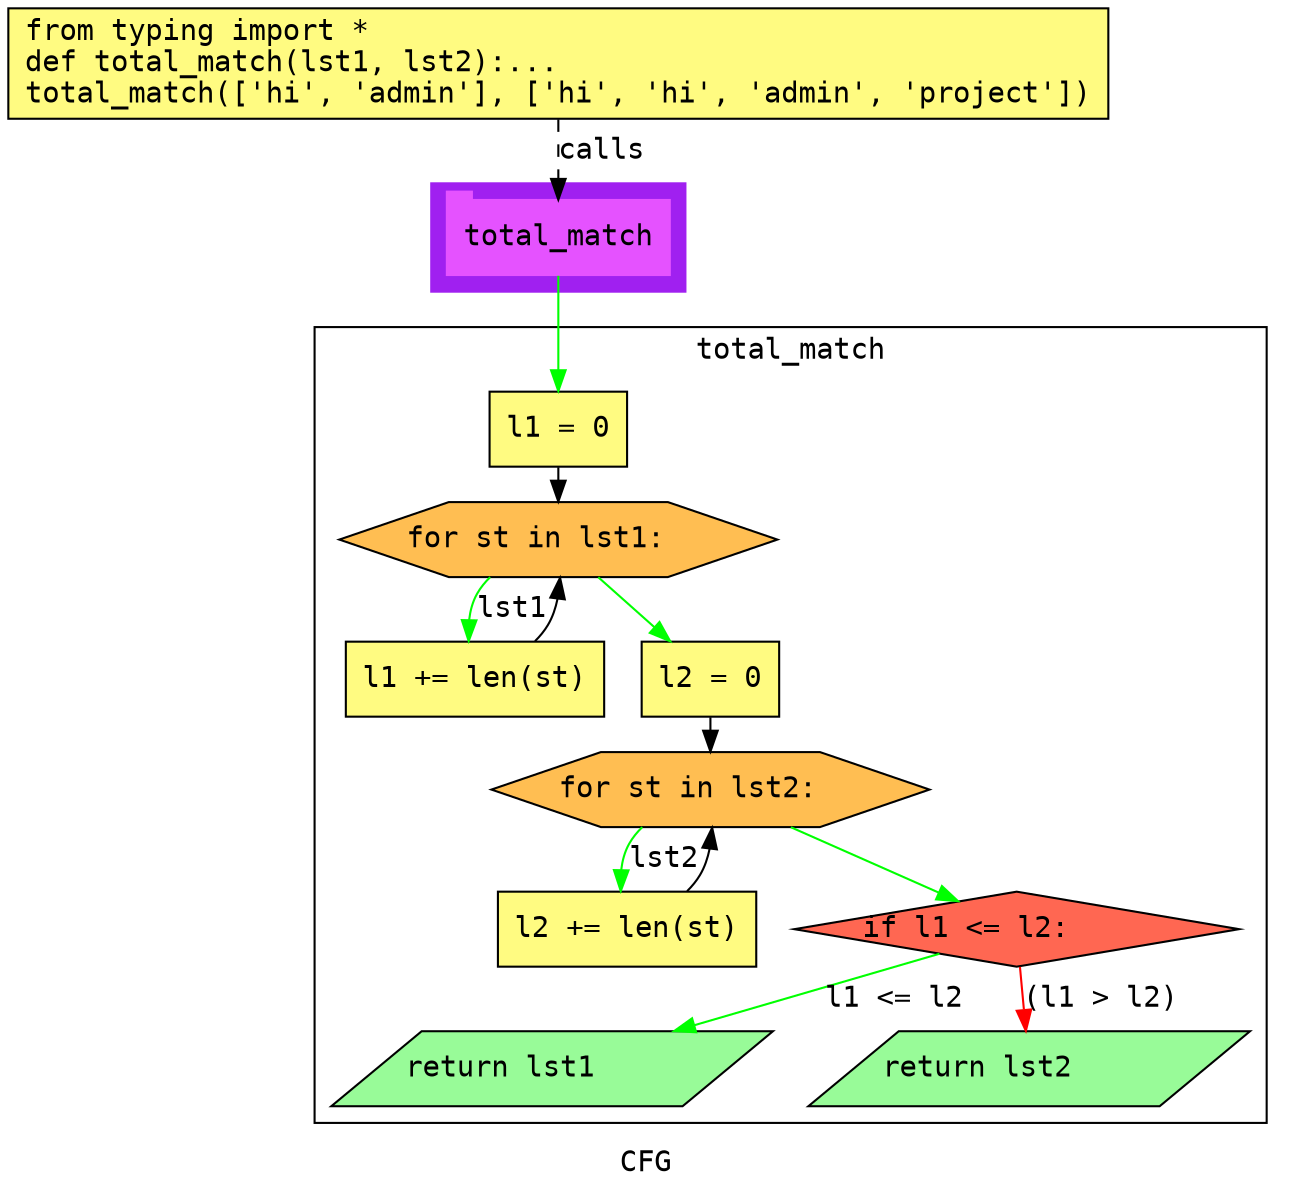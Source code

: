 digraph cluster402CFG {
	graph [bb="0,0,601,566",
		compound=True,
		fontname="DejaVu Sans Mono",
		label=CFG,
		lheight=0.21,
		lp="300.5,11.5",
		lwidth=0.35,
		pack=False,
		rankdir=TB,
		ranksep=0.02
	];
	node [fontname="DejaVu Sans Mono",
		label="\N"
	];
	edge [fontname="DejaVu Sans Mono"];
	subgraph cluster_1 {
		graph [bb="203,430,325,482",
			color=purple,
			compound=true,
			fontname="DejaVu Sans Mono",
			label="",
			rankdir=TB,
			ranksep=0.02,
			shape=tab,
			style=filled
		];
		node [fontname="DejaVu Sans Mono"];
		edge [fontname="DejaVu Sans Mono"];
		18	[color="#E552FF",
			height=0.5,
			label=total_match,
			linenum="[18]",
			pos="264,456",
			shape=tab,
			style=filled,
			width=1.4861];
	}
	subgraph cluster0total_match {
		graph [bb="151,31,593,413",
			compound=True,
			fontname="DejaVu Sans Mono",
			label=total_match,
			lheight=0.21,
			lp="372,401.5",
			lwidth=1.26,
			pack=False,
			rankdir=TB,
			ranksep=0.02
		];
		node [fontname="DejaVu Sans Mono"];
		edge [fontname="DejaVu Sans Mono"];
		subgraph cluster_5 {
			graph [color=purple,
				compound=true,
				fontname="DejaVu Sans Mono",
				label="",
				rankdir=TB,
				ranksep=0.02,
				shape=tab,
				style=filled
			];
			node [fontname="DejaVu Sans Mono"];
			edge [fontname="DejaVu Sans Mono"];
		}
		subgraph cluster_9 {
			graph [color=purple,
				compound=true,
				fontname="DejaVu Sans Mono",
				label="",
				rankdir=TB,
				ranksep=0.02,
				shape=tab,
				style=filled
			];
			node [fontname="DejaVu Sans Mono"];
			edge [fontname="DejaVu Sans Mono"];
		}
		3	[fillcolor="#FFFB81",
			height=0.5,
			label="l1 = 0\l",
			linenum="[5]",
			pos="264,364",
			shape=rectangle,
			style="filled,solid",
			width=0.91667];
		4	[fillcolor="#FFBE52",
			height=0.5,
			label="for st in lst1:\l",
			linenum="[6]",
			pos="264,311",
			shape=hexagon,
			style="filled,solid",
			width=2.9186];
		3 -> 4	[color=black,
			pos="e,264,329.25 264,345.73 264,343.66 264,341.5 264,339.32"];
		5	[fillcolor="#FFFB81",
			height=0.5,
			label="l1 += len(st)\l",
			linenum="[7]",
			pos="222,244",
			shape=rectangle,
			style="filled,solid",
			width=1.7222];
		4 -> 5	[color=green,
			label=lst1,
			lp="237,277.5",
			pos="e,217.1,262.34 226.27,292.77 223.83,290.47 221.68,287.89 220,285 217.8,281.21 216.8,276.87 216.55,272.47"];
		6	[fillcolor="#FFFB81",
			height=0.5,
			label="l2 = 0\l",
			linenum="[9]",
			pos="335,244",
			shape=rectangle,
			style="filled,solid",
			width=0.91667];
		4 -> 6	[color=green,
			pos="e,316.22,262.19 282.65,292.92 290.58,285.66 299.97,277.07 308.59,269.18"];
		5 -> 4	[color=black,
			pos="e,264.38,292.61 251.54,262.19 254.01,264.55 256.23,267.16 258,270 260.34,273.76 261.89,278.09 262.89,282.48"];
		8	[fillcolor="#FFBE52",
			height=0.5,
			label="for st in lst2:\l",
			linenum="[10]",
			pos="334,191",
			shape=hexagon,
			style="filled,solid",
			width=2.9186];
		6 -> 8	[color=black,
			pos="e,334.34,209.25 334.66,225.73 334.62,223.66 334.58,221.5 334.54,219.32"];
		9	[fillcolor="#FFFB81",
			height=0.5,
			label="l2 += len(st)\l",
			linenum="[11]",
			pos="291,124",
			shape=rectangle,
			style="filled,solid",
			width=1.7222];
		8 -> 9	[color=green,
			label=lst2,
			lp="307,157.5",
			pos="e,286.69,142.35 296.27,172.77 293.83,170.47 291.68,167.89 290,165 287.8,161.22 286.74,156.87 286.4,152.48"];
		10	[fillcolor="#FF6752",
			height=0.5,
			label="if l1 <= l2:\l",
			linenum="[13]",
			pos="478,124",
			shape=diamond,
			style="filled,solid",
			width=2.9617];
		8 -> 10	[color=green,
			pos="e,450.43,137.45 371.83,172.92 393.22,163.27 419.85,151.25 441.09,141.66"];
		9 -> 8	[color=black,
			pos="e,334.45,172.98 321.35,142.1 323.89,144.48 326.18,147.11 328,150 330.47,153.91 332.06,158.46 333.07,163.06"];
		12	[fillcolor="#98fb98",
			height=0.5,
			label="return lst1\l",
			linenum="[14]",
			pos="261,57",
			shape=parallelogram,
			style="filled,solid",
			width=2.8323];
		10 -> 12	[color=green,
			label="l1 <= l2",
			lp="421.5,90.5",
			pos="e,317.86,75.033 441.68,112.12 410.67,102.83 365.26,89.229 327.72,77.986"];
		14	[fillcolor="#98fb98",
			height=0.5,
			label="return lst2\l",
			linenum="[16]",
			pos="483,57",
			shape=parallelogram,
			style="filled,solid",
			width=2.8323];
		10 -> 14	[color=red,
			label="(l1 > l2)",
			lp="517.5,90.5",
			pos="e,481.68,75.19 479.31,105.92 479.79,99.702 480.35,92.5 480.88,85.6"];
	}
	1	[fillcolor="#FFFB81",
		height=0.73611,
		label="from typing import *\ldef total_match(lst1, lst2):...\ltotal_match(['hi', 'admin'], ['hi', 'hi', 'admin', 'project'])\l",
		linenum="[1]",
		pos="264,539.5",
		shape=rectangle,
		style="filled,solid",
		width=7.3333];
	1 -> 18	[label=calls,
		lp="285,497.5",
		pos="e,264,474.13 264,512.71 264,503.66 264,493.47 264,484.3",
		style=dashed];
	18 -> 3	[color=green,
		pos="e,264,382.3 264,437.65 264,424.82 264,407.11 264,392.38"];
}
